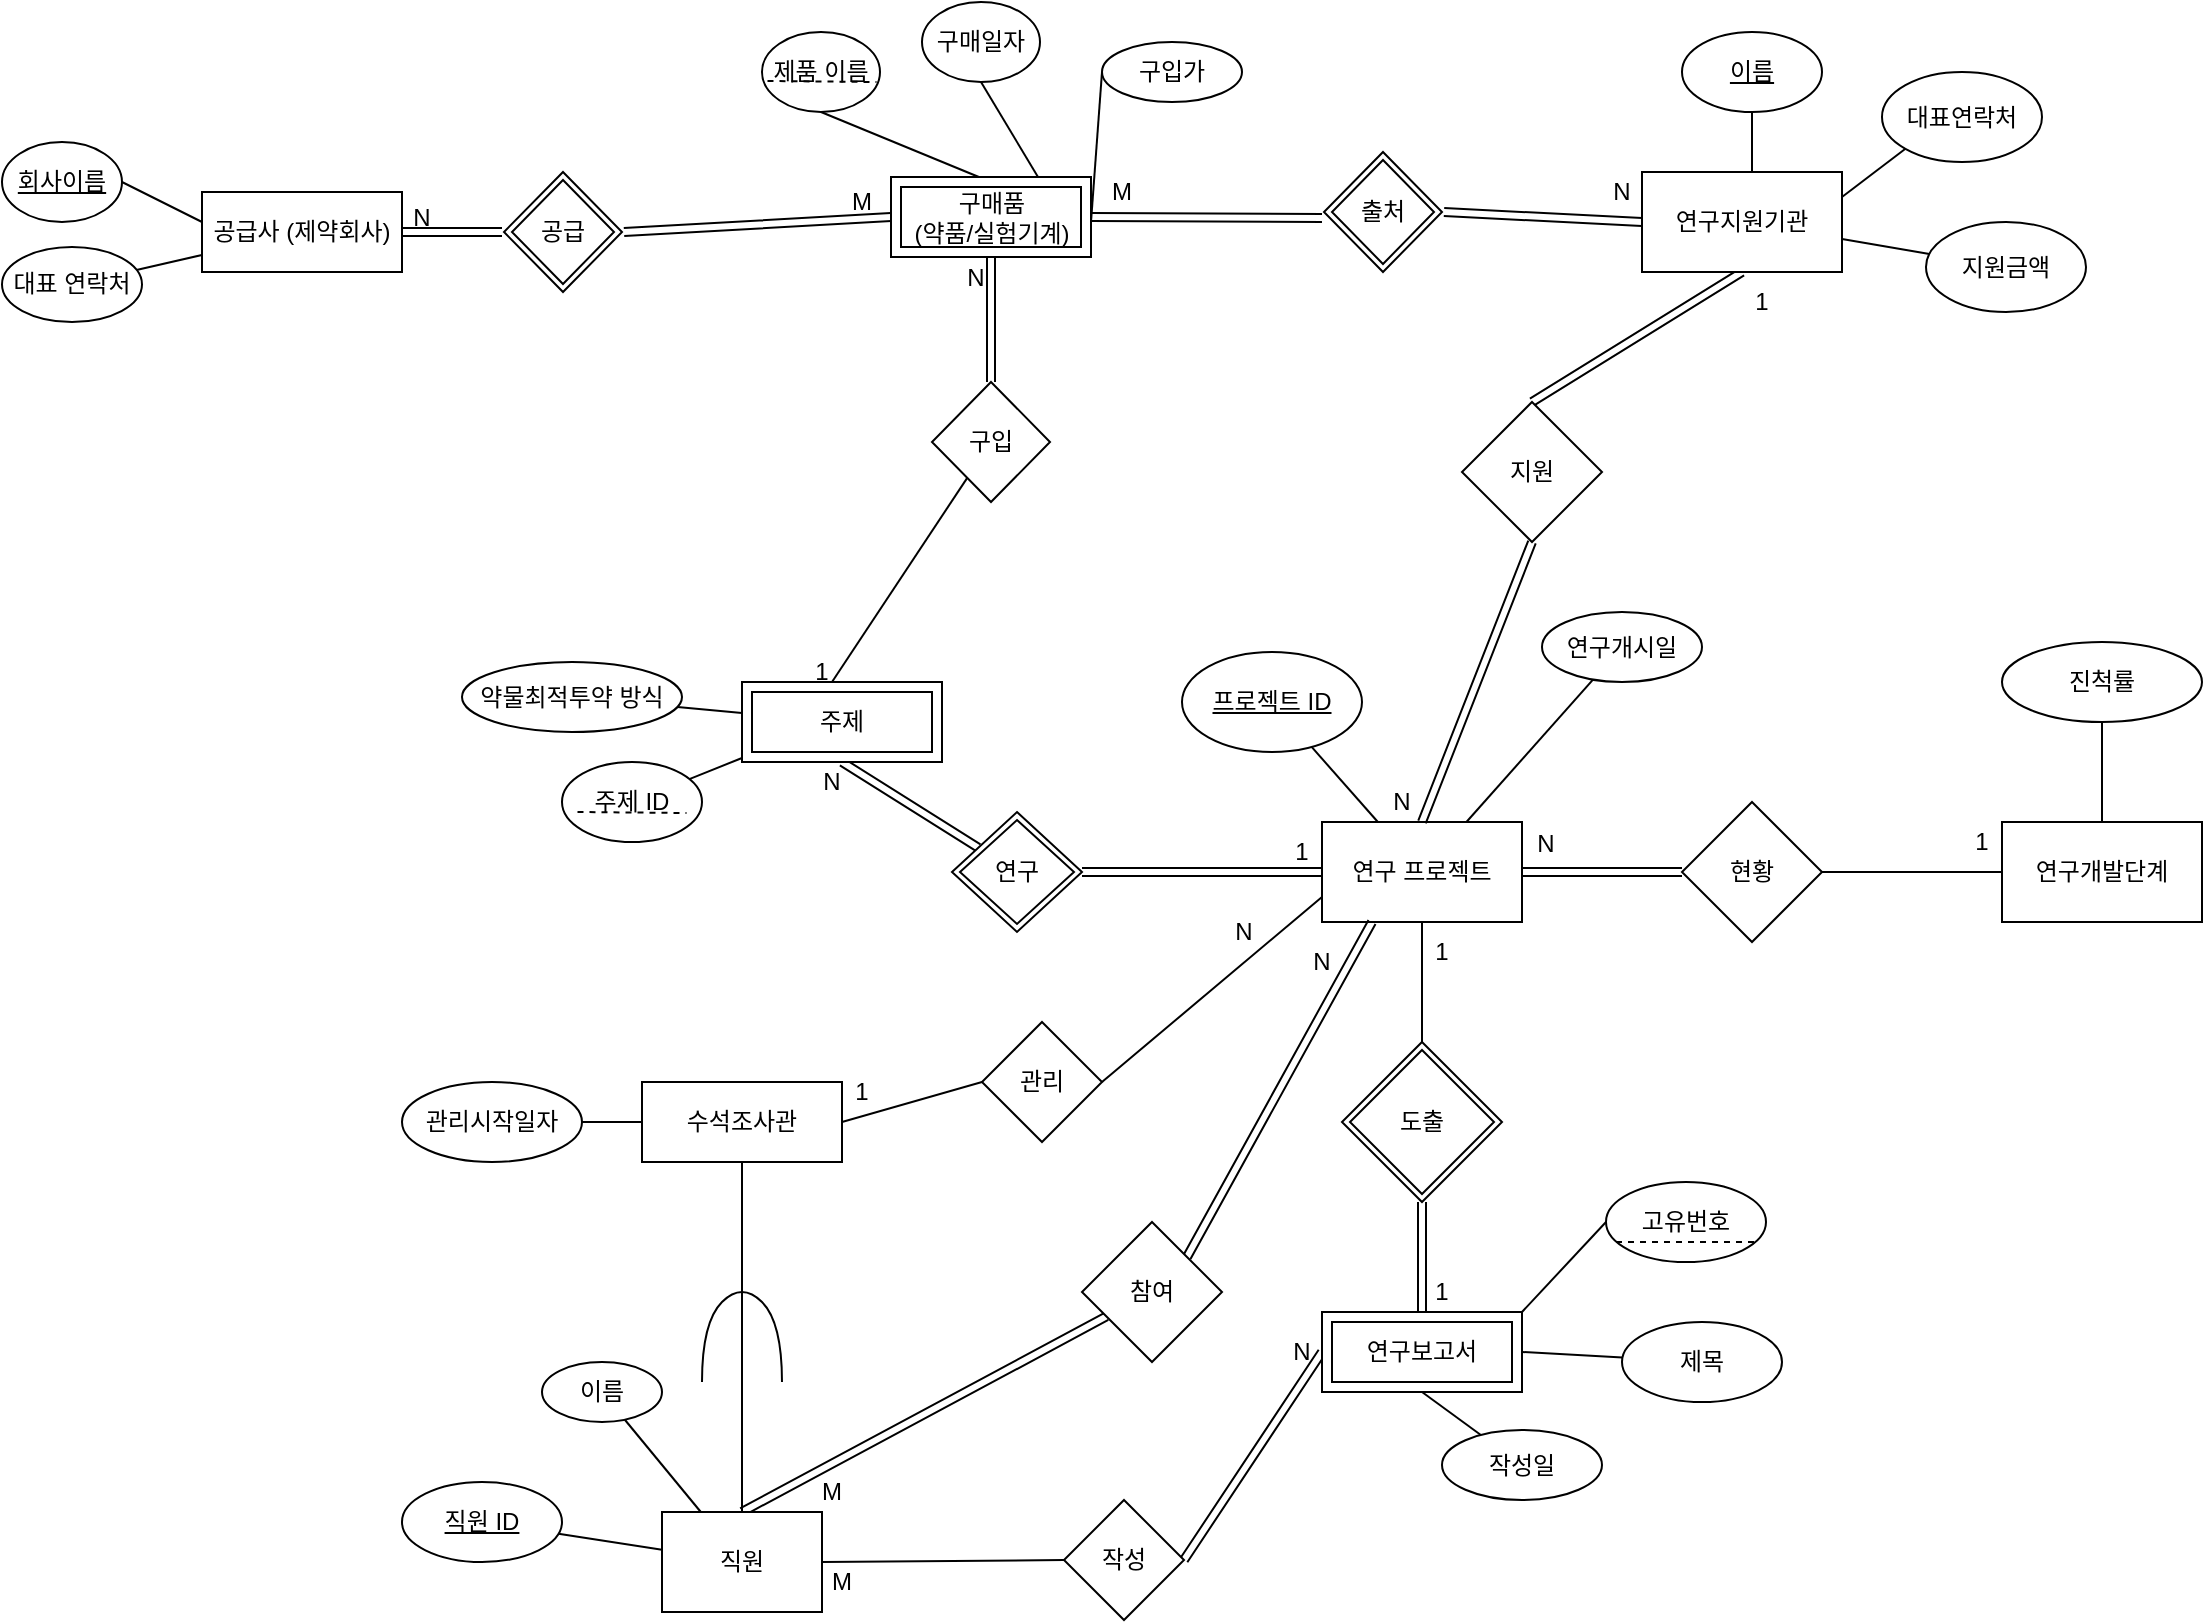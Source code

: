 <mxfile version="20.6.0" type="github">
  <diagram id="vzUAhLUFLshb-A-DB3ks" name="Page-1">
    <mxGraphModel dx="2276" dy="709" grid="1" gridSize="10" guides="1" tooltips="1" connect="1" arrows="1" fold="1" page="1" pageScale="1" pageWidth="850" pageHeight="1100" math="0" shadow="0">
      <root>
        <mxCell id="0" />
        <mxCell id="1" parent="0" />
        <mxCell id="ZPAmYN_CkGYpbZMgs9YU-39" value="제목" style="ellipse;whiteSpace=wrap;html=1;rounded=0;" parent="1" vertex="1">
          <mxGeometry x="500" y="800" width="80" height="40" as="geometry" />
        </mxCell>
        <mxCell id="ZPAmYN_CkGYpbZMgs9YU-15" style="rounded=0;orthogonalLoop=1;jettySize=auto;html=1;exitX=0.5;exitY=0;exitDx=0;exitDy=0;entryX=0.5;entryY=1;entryDx=0;entryDy=0;endArrow=none;endFill=0;startArrow=none;shape=link;" parent="1" source="e0IqUfnKc6lrpZg4XGxp-1" target="ZPAmYN_CkGYpbZMgs9YU-79" edge="1">
          <mxGeometry relative="1" as="geometry">
            <mxPoint x="410" y="480" as="targetPoint" />
          </mxGeometry>
        </mxCell>
        <mxCell id="ZPAmYN_CkGYpbZMgs9YU-18" value="" style="rounded=0;orthogonalLoop=1;jettySize=auto;html=1;endArrow=none;endFill=0;entryX=0.5;entryY=1;entryDx=0;entryDy=0;startArrow=none;shape=link;" parent="1" source="ZPAmYN_CkGYpbZMgs9YU-53" target="e0IqUfnKc6lrpZg4XGxp-54" edge="1">
          <mxGeometry relative="1" as="geometry">
            <mxPoint x="105" y="520" as="targetPoint" />
          </mxGeometry>
        </mxCell>
        <mxCell id="ZPAmYN_CkGYpbZMgs9YU-67" value="" style="edgeStyle=none;rounded=0;orthogonalLoop=1;jettySize=auto;html=1;endArrow=none;endFill=0;" parent="1" source="ZPAmYN_CkGYpbZMgs9YU-1" target="ZPAmYN_CkGYpbZMgs9YU-66" edge="1">
          <mxGeometry relative="1" as="geometry" />
        </mxCell>
        <mxCell id="ZPAmYN_CkGYpbZMgs9YU-69" style="edgeStyle=none;rounded=0;orthogonalLoop=1;jettySize=auto;html=1;exitX=1;exitY=0.5;exitDx=0;exitDy=0;entryX=0;entryY=0.5;entryDx=0;entryDy=0;endArrow=none;endFill=0;shape=link;" parent="1" source="ZPAmYN_CkGYpbZMgs9YU-1" target="ZPAmYN_CkGYpbZMgs9YU-68" edge="1">
          <mxGeometry relative="1" as="geometry" />
        </mxCell>
        <mxCell id="ZPAmYN_CkGYpbZMgs9YU-78" value="" style="edgeStyle=none;rounded=0;orthogonalLoop=1;jettySize=auto;html=1;endArrow=none;endFill=0;" parent="1" source="ZPAmYN_CkGYpbZMgs9YU-1" target="ZPAmYN_CkGYpbZMgs9YU-77" edge="1">
          <mxGeometry relative="1" as="geometry" />
        </mxCell>
        <mxCell id="ZPAmYN_CkGYpbZMgs9YU-1" value="연구 프로젝트" style="rounded=0;whiteSpace=wrap;html=1;" parent="1" vertex="1">
          <mxGeometry x="350" y="550" width="100" height="50" as="geometry" />
        </mxCell>
        <mxCell id="ZPAmYN_CkGYpbZMgs9YU-13" value="" style="edgeStyle=orthogonalEdgeStyle;rounded=0;orthogonalLoop=1;jettySize=auto;html=1;endArrow=none;endFill=0;" parent="1" source="ZPAmYN_CkGYpbZMgs9YU-5" target="ZPAmYN_CkGYpbZMgs9YU-12" edge="1">
          <mxGeometry relative="1" as="geometry" />
        </mxCell>
        <mxCell id="ZPAmYN_CkGYpbZMgs9YU-5" value="연구개발단계" style="rounded=0;whiteSpace=wrap;html=1;" parent="1" vertex="1">
          <mxGeometry x="690" y="550" width="100" height="50" as="geometry" />
        </mxCell>
        <mxCell id="ZPAmYN_CkGYpbZMgs9YU-12" value="진척률" style="ellipse;whiteSpace=wrap;html=1;rounded=0;" parent="1" vertex="1">
          <mxGeometry x="690" y="460" width="100" height="40" as="geometry" />
        </mxCell>
        <mxCell id="ZPAmYN_CkGYpbZMgs9YU-22" value="" style="edgeStyle=none;rounded=0;orthogonalLoop=1;jettySize=auto;html=1;endArrow=none;endFill=0;" parent="1" target="ZPAmYN_CkGYpbZMgs9YU-21" edge="1">
          <mxGeometry relative="1" as="geometry">
            <mxPoint x="60" y="495.555" as="sourcePoint" />
          </mxGeometry>
        </mxCell>
        <mxCell id="ZPAmYN_CkGYpbZMgs9YU-74" value="" style="edgeStyle=none;rounded=0;orthogonalLoop=1;jettySize=auto;html=1;endArrow=none;endFill=0;" parent="1" target="ZPAmYN_CkGYpbZMgs9YU-73" edge="1">
          <mxGeometry relative="1" as="geometry">
            <mxPoint x="60" y="518.0" as="sourcePoint" />
          </mxGeometry>
        </mxCell>
        <mxCell id="e0IqUfnKc6lrpZg4XGxp-12" style="rounded=0;orthogonalLoop=1;jettySize=auto;html=1;exitX=0.5;exitY=0;exitDx=0;exitDy=0;endArrow=none;endFill=0;" parent="1" target="e0IqUfnKc6lrpZg4XGxp-11" edge="1">
          <mxGeometry relative="1" as="geometry">
            <mxPoint x="105" y="480" as="sourcePoint" />
          </mxGeometry>
        </mxCell>
        <mxCell id="ZPAmYN_CkGYpbZMgs9YU-21" value="약물최적투약 방식" style="ellipse;whiteSpace=wrap;html=1;rounded=0;" parent="1" vertex="1">
          <mxGeometry x="-80" y="470" width="110" height="35" as="geometry" />
        </mxCell>
        <mxCell id="ZPAmYN_CkGYpbZMgs9YU-33" value="" style="edgeStyle=none;rounded=0;orthogonalLoop=1;jettySize=auto;html=1;endArrow=none;endFill=0;exitX=0.5;exitY=1;exitDx=0;exitDy=0;" parent="1" source="e0IqUfnKc6lrpZg4XGxp-55" target="ZPAmYN_CkGYpbZMgs9YU-32" edge="1">
          <mxGeometry relative="1" as="geometry">
            <mxPoint x="422.044" y="840" as="sourcePoint" />
          </mxGeometry>
        </mxCell>
        <mxCell id="ZPAmYN_CkGYpbZMgs9YU-40" value="" style="edgeStyle=none;rounded=0;orthogonalLoop=1;jettySize=auto;html=1;endArrow=none;endFill=0;exitX=1;exitY=0.5;exitDx=0;exitDy=0;" parent="1" source="e0IqUfnKc6lrpZg4XGxp-55" target="ZPAmYN_CkGYpbZMgs9YU-39" edge="1">
          <mxGeometry relative="1" as="geometry">
            <mxPoint x="450" y="814.106" as="sourcePoint" />
          </mxGeometry>
        </mxCell>
        <mxCell id="ZPAmYN_CkGYpbZMgs9YU-29" style="edgeStyle=none;rounded=0;orthogonalLoop=1;jettySize=auto;html=1;exitX=0.5;exitY=1;exitDx=0;exitDy=0;entryX=0.5;entryY=0;entryDx=0;entryDy=0;endArrow=none;endFill=0;shape=link;" parent="1" source="ZPAmYN_CkGYpbZMgs9YU-27" edge="1">
          <mxGeometry relative="1" as="geometry">
            <mxPoint x="400" y="790" as="targetPoint" />
          </mxGeometry>
        </mxCell>
        <mxCell id="ZPAmYN_CkGYpbZMgs9YU-57" style="edgeStyle=none;rounded=0;orthogonalLoop=1;jettySize=auto;html=1;exitX=0.5;exitY=0;exitDx=0;exitDy=0;entryX=0.5;entryY=1;entryDx=0;entryDy=0;endArrow=none;endFill=0;" parent="1" source="ZPAmYN_CkGYpbZMgs9YU-27" target="ZPAmYN_CkGYpbZMgs9YU-1" edge="1">
          <mxGeometry relative="1" as="geometry" />
        </mxCell>
        <mxCell id="lQKCSq2njNjXHG3kiDD_-39" value="" style="edgeStyle=none;shape=link;rounded=0;orthogonalLoop=1;jettySize=auto;html=1;endArrow=none;endFill=0;" edge="1" parent="1" source="ZPAmYN_CkGYpbZMgs9YU-27">
          <mxGeometry relative="1" as="geometry">
            <mxPoint x="400" y="820" as="targetPoint" />
          </mxGeometry>
        </mxCell>
        <mxCell id="ZPAmYN_CkGYpbZMgs9YU-27" value="도출" style="rhombus;whiteSpace=wrap;html=1;double=1;" parent="1" vertex="1">
          <mxGeometry x="360" y="660" width="80" height="80" as="geometry" />
        </mxCell>
        <mxCell id="ZPAmYN_CkGYpbZMgs9YU-32" value="작성일" style="ellipse;whiteSpace=wrap;html=1;rounded=0;" parent="1" vertex="1">
          <mxGeometry x="410" y="854" width="80" height="35" as="geometry" />
        </mxCell>
        <mxCell id="ZPAmYN_CkGYpbZMgs9YU-42" value="" style="edgeStyle=none;rounded=0;orthogonalLoop=1;jettySize=auto;html=1;endArrow=none;endFill=0;" parent="1" source="ZPAmYN_CkGYpbZMgs9YU-38" target="ZPAmYN_CkGYpbZMgs9YU-41" edge="1">
          <mxGeometry relative="1" as="geometry" />
        </mxCell>
        <mxCell id="ZPAmYN_CkGYpbZMgs9YU-44" value="" style="edgeStyle=none;rounded=0;orthogonalLoop=1;jettySize=auto;html=1;endArrow=none;endFill=0;" parent="1" source="ZPAmYN_CkGYpbZMgs9YU-38" target="ZPAmYN_CkGYpbZMgs9YU-43" edge="1">
          <mxGeometry relative="1" as="geometry" />
        </mxCell>
        <mxCell id="ZPAmYN_CkGYpbZMgs9YU-49" style="edgeStyle=none;rounded=0;orthogonalLoop=1;jettySize=auto;html=1;exitX=0.5;exitY=0;exitDx=0;exitDy=0;endArrow=none;endFill=0;shape=link;" parent="1" source="ZPAmYN_CkGYpbZMgs9YU-38" target="ZPAmYN_CkGYpbZMgs9YU-47" edge="1">
          <mxGeometry relative="1" as="geometry" />
        </mxCell>
        <mxCell id="ZPAmYN_CkGYpbZMgs9YU-62" style="edgeStyle=none;rounded=0;orthogonalLoop=1;jettySize=auto;html=1;exitX=1;exitY=0.5;exitDx=0;exitDy=0;entryX=0;entryY=0.5;entryDx=0;entryDy=0;endArrow=none;endFill=0;" parent="1" source="ZPAmYN_CkGYpbZMgs9YU-38" target="ZPAmYN_CkGYpbZMgs9YU-61" edge="1">
          <mxGeometry relative="1" as="geometry" />
        </mxCell>
        <mxCell id="ZPAmYN_CkGYpbZMgs9YU-38" value="직원" style="rounded=0;whiteSpace=wrap;html=1;" parent="1" vertex="1">
          <mxGeometry x="20" y="895" width="80" height="50" as="geometry" />
        </mxCell>
        <mxCell id="ZPAmYN_CkGYpbZMgs9YU-41" value="&lt;u&gt;직원 ID&lt;/u&gt;" style="ellipse;whiteSpace=wrap;html=1;rounded=0;" parent="1" vertex="1">
          <mxGeometry x="-110" y="880" width="80" height="40" as="geometry" />
        </mxCell>
        <mxCell id="ZPAmYN_CkGYpbZMgs9YU-43" value="이름" style="ellipse;whiteSpace=wrap;html=1;rounded=0;" parent="1" vertex="1">
          <mxGeometry x="-40" y="820" width="60" height="30" as="geometry" />
        </mxCell>
        <mxCell id="ZPAmYN_CkGYpbZMgs9YU-50" style="edgeStyle=none;rounded=0;orthogonalLoop=1;jettySize=auto;html=1;exitX=1;exitY=0;exitDx=0;exitDy=0;entryX=0.25;entryY=1;entryDx=0;entryDy=0;endArrow=none;endFill=0;shape=link;" parent="1" source="ZPAmYN_CkGYpbZMgs9YU-47" target="ZPAmYN_CkGYpbZMgs9YU-1" edge="1">
          <mxGeometry relative="1" as="geometry" />
        </mxCell>
        <mxCell id="ZPAmYN_CkGYpbZMgs9YU-47" value="참여" style="rhombus;whiteSpace=wrap;html=1;" parent="1" vertex="1">
          <mxGeometry x="230" y="750" width="70" height="70" as="geometry" />
        </mxCell>
        <mxCell id="ZPAmYN_CkGYpbZMgs9YU-51" value="M" style="text;html=1;strokeColor=none;fillColor=none;align=center;verticalAlign=middle;whiteSpace=wrap;rounded=0;" parent="1" vertex="1">
          <mxGeometry x="74.5" y="870" width="60" height="30" as="geometry" />
        </mxCell>
        <mxCell id="ZPAmYN_CkGYpbZMgs9YU-52" value="N" style="text;html=1;strokeColor=none;fillColor=none;align=center;verticalAlign=middle;whiteSpace=wrap;rounded=0;" parent="1" vertex="1">
          <mxGeometry x="320" y="605" width="60" height="30" as="geometry" />
        </mxCell>
        <mxCell id="ZPAmYN_CkGYpbZMgs9YU-53" value="연구" style="rhombus;whiteSpace=wrap;html=1;double=1;" parent="1" vertex="1">
          <mxGeometry x="165" y="545" width="65" height="60" as="geometry" />
        </mxCell>
        <mxCell id="ZPAmYN_CkGYpbZMgs9YU-54" value="" style="rounded=0;orthogonalLoop=1;jettySize=auto;html=1;endArrow=none;endFill=0;entryX=1;entryY=0.5;entryDx=0;entryDy=0;exitX=0;exitY=0.5;exitDx=0;exitDy=0;shape=link;" parent="1" source="ZPAmYN_CkGYpbZMgs9YU-1" target="ZPAmYN_CkGYpbZMgs9YU-53" edge="1">
          <mxGeometry relative="1" as="geometry">
            <mxPoint x="340" y="575" as="sourcePoint" />
            <mxPoint x="105" y="520" as="targetPoint" />
          </mxGeometry>
        </mxCell>
        <mxCell id="ZPAmYN_CkGYpbZMgs9YU-55" style="edgeStyle=none;shape=link;rounded=0;orthogonalLoop=1;jettySize=auto;html=1;entryX=0;entryY=0.5;entryDx=0;entryDy=0;endArrow=none;endFill=0;" parent="1" source="ZPAmYN_CkGYpbZMgs9YU-1" target="ZPAmYN_CkGYpbZMgs9YU-1" edge="1">
          <mxGeometry relative="1" as="geometry" />
        </mxCell>
        <mxCell id="ZPAmYN_CkGYpbZMgs9YU-56" value="1" style="text;html=1;strokeColor=none;fillColor=none;align=center;verticalAlign=middle;whiteSpace=wrap;rounded=0;" parent="1" vertex="1">
          <mxGeometry x="310" y="550" width="60" height="30" as="geometry" />
        </mxCell>
        <mxCell id="ZPAmYN_CkGYpbZMgs9YU-58" value="N" style="text;html=1;strokeColor=none;fillColor=none;align=center;verticalAlign=middle;whiteSpace=wrap;rounded=0;" parent="1" vertex="1">
          <mxGeometry x="74.5" y="515" width="60" height="30" as="geometry" />
        </mxCell>
        <mxCell id="ZPAmYN_CkGYpbZMgs9YU-63" style="edgeStyle=none;rounded=0;orthogonalLoop=1;jettySize=auto;html=1;exitX=1;exitY=0.5;exitDx=0;exitDy=0;entryX=0;entryY=0.5;entryDx=0;entryDy=0;endArrow=none;endFill=0;shape=link;" parent="1" source="ZPAmYN_CkGYpbZMgs9YU-61" target="e0IqUfnKc6lrpZg4XGxp-55" edge="1">
          <mxGeometry relative="1" as="geometry">
            <mxPoint x="350" y="815" as="targetPoint" />
          </mxGeometry>
        </mxCell>
        <mxCell id="ZPAmYN_CkGYpbZMgs9YU-61" value="작성" style="rhombus;whiteSpace=wrap;html=1;" parent="1" vertex="1">
          <mxGeometry x="221" y="889" width="60" height="60" as="geometry" />
        </mxCell>
        <mxCell id="ZPAmYN_CkGYpbZMgs9YU-64" value="M" style="text;html=1;strokeColor=none;fillColor=none;align=center;verticalAlign=middle;whiteSpace=wrap;rounded=0;" parent="1" vertex="1">
          <mxGeometry x="80" y="915" width="60" height="30" as="geometry" />
        </mxCell>
        <mxCell id="ZPAmYN_CkGYpbZMgs9YU-65" value="1" style="text;html=1;strokeColor=none;fillColor=none;align=center;verticalAlign=middle;whiteSpace=wrap;rounded=0;" parent="1" vertex="1">
          <mxGeometry x="380" y="770" width="60" height="30" as="geometry" />
        </mxCell>
        <mxCell id="ZPAmYN_CkGYpbZMgs9YU-66" value="&lt;u&gt;프로젝트 ID&lt;/u&gt;" style="ellipse;whiteSpace=wrap;html=1;rounded=0;" parent="1" vertex="1">
          <mxGeometry x="280" y="465" width="90" height="50" as="geometry" />
        </mxCell>
        <mxCell id="ZPAmYN_CkGYpbZMgs9YU-70" style="edgeStyle=none;rounded=0;orthogonalLoop=1;jettySize=auto;html=1;exitX=1;exitY=0.5;exitDx=0;exitDy=0;entryX=0;entryY=0.5;entryDx=0;entryDy=0;endArrow=none;endFill=0;" parent="1" source="ZPAmYN_CkGYpbZMgs9YU-68" target="ZPAmYN_CkGYpbZMgs9YU-5" edge="1">
          <mxGeometry relative="1" as="geometry" />
        </mxCell>
        <mxCell id="ZPAmYN_CkGYpbZMgs9YU-68" value="현황" style="rhombus;whiteSpace=wrap;html=1;" parent="1" vertex="1">
          <mxGeometry x="530" y="540" width="70" height="70" as="geometry" />
        </mxCell>
        <mxCell id="ZPAmYN_CkGYpbZMgs9YU-71" value="1" style="text;html=1;strokeColor=none;fillColor=none;align=center;verticalAlign=middle;whiteSpace=wrap;rounded=0;" parent="1" vertex="1">
          <mxGeometry x="650" y="545" width="60" height="30" as="geometry" />
        </mxCell>
        <mxCell id="ZPAmYN_CkGYpbZMgs9YU-72" value="N" style="text;html=1;strokeColor=none;fillColor=none;align=center;verticalAlign=middle;whiteSpace=wrap;rounded=0;" parent="1" vertex="1">
          <mxGeometry x="432" y="546" width="60" height="30" as="geometry" />
        </mxCell>
        <mxCell id="ZPAmYN_CkGYpbZMgs9YU-73" value="주제 ID" style="ellipse;whiteSpace=wrap;html=1;rounded=0;" parent="1" vertex="1">
          <mxGeometry x="-30" y="520" width="70" height="40" as="geometry" />
        </mxCell>
        <mxCell id="ZPAmYN_CkGYpbZMgs9YU-77" value="연구개시일" style="ellipse;whiteSpace=wrap;html=1;rounded=0;" parent="1" vertex="1">
          <mxGeometry x="460" y="445" width="80" height="35" as="geometry" />
        </mxCell>
        <mxCell id="e0IqUfnKc6lrpZg4XGxp-8" style="edgeStyle=orthogonalEdgeStyle;rounded=0;orthogonalLoop=1;jettySize=auto;html=1;exitX=0.5;exitY=0;exitDx=0;exitDy=0;entryX=0.5;entryY=1;entryDx=0;entryDy=0;endArrow=none;endFill=0;" parent="1" source="ZPAmYN_CkGYpbZMgs9YU-79" target="e0IqUfnKc6lrpZg4XGxp-7" edge="1">
          <mxGeometry relative="1" as="geometry" />
        </mxCell>
        <mxCell id="e0IqUfnKc6lrpZg4XGxp-10" value="" style="rounded=0;orthogonalLoop=1;jettySize=auto;html=1;endArrow=none;endFill=0;" parent="1" source="ZPAmYN_CkGYpbZMgs9YU-79" target="e0IqUfnKc6lrpZg4XGxp-9" edge="1">
          <mxGeometry relative="1" as="geometry" />
        </mxCell>
        <mxCell id="lQKCSq2njNjXHG3kiDD_-5" style="rounded=0;orthogonalLoop=1;jettySize=auto;html=1;exitX=1;exitY=0.25;exitDx=0;exitDy=0;entryX=0;entryY=1;entryDx=0;entryDy=0;endArrow=none;endFill=0;" edge="1" parent="1" source="ZPAmYN_CkGYpbZMgs9YU-79" target="lQKCSq2njNjXHG3kiDD_-4">
          <mxGeometry relative="1" as="geometry" />
        </mxCell>
        <mxCell id="ZPAmYN_CkGYpbZMgs9YU-79" value="연구지원기관" style="rounded=0;whiteSpace=wrap;html=1;" parent="1" vertex="1">
          <mxGeometry x="510" y="225" width="100" height="50" as="geometry" />
        </mxCell>
        <mxCell id="e0IqUfnKc6lrpZg4XGxp-35" style="edgeStyle=none;rounded=0;orthogonalLoop=1;jettySize=auto;html=1;exitX=0.75;exitY=0;exitDx=0;exitDy=0;entryX=0.5;entryY=1;entryDx=0;entryDy=0;endArrow=none;endFill=0;" parent="1" target="e0IqUfnKc6lrpZg4XGxp-34" edge="1">
          <mxGeometry relative="1" as="geometry">
            <mxPoint x="209.5" y="230" as="sourcePoint" />
          </mxGeometry>
        </mxCell>
        <mxCell id="e0IqUfnKc6lrpZg4XGxp-50" style="edgeStyle=none;rounded=0;orthogonalLoop=1;jettySize=auto;html=1;exitX=1;exitY=0.5;exitDx=0;exitDy=0;entryX=0;entryY=0.5;entryDx=0;entryDy=0;endArrow=none;endFill=0;" parent="1" target="e0IqUfnKc6lrpZg4XGxp-49" edge="1">
          <mxGeometry relative="1" as="geometry">
            <mxPoint x="234.5" y="250" as="sourcePoint" />
          </mxGeometry>
        </mxCell>
        <mxCell id="e0IqUfnKc6lrpZg4XGxp-1" value="지원" style="rhombus;whiteSpace=wrap;html=1;" parent="1" vertex="1">
          <mxGeometry x="420" y="340" width="70" height="70" as="geometry" />
        </mxCell>
        <mxCell id="e0IqUfnKc6lrpZg4XGxp-2" value="" style="rounded=0;orthogonalLoop=1;jettySize=auto;html=1;exitX=0.5;exitY=0;exitDx=0;exitDy=0;entryX=0.5;entryY=1;entryDx=0;entryDy=0;endArrow=none;endFill=0;shape=link;" parent="1" source="ZPAmYN_CkGYpbZMgs9YU-1" target="e0IqUfnKc6lrpZg4XGxp-1" edge="1">
          <mxGeometry relative="1" as="geometry">
            <mxPoint x="400" y="550" as="sourcePoint" />
            <mxPoint x="400" y="280" as="targetPoint" />
          </mxGeometry>
        </mxCell>
        <mxCell id="e0IqUfnKc6lrpZg4XGxp-4" value="1" style="text;html=1;strokeColor=none;fillColor=none;align=center;verticalAlign=middle;whiteSpace=wrap;rounded=0;" parent="1" vertex="1">
          <mxGeometry x="540" y="275" width="60" height="30" as="geometry" />
        </mxCell>
        <mxCell id="e0IqUfnKc6lrpZg4XGxp-5" value="N" style="text;html=1;strokeColor=none;fillColor=none;align=center;verticalAlign=middle;whiteSpace=wrap;rounded=0;" parent="1" vertex="1">
          <mxGeometry x="360" y="525" width="60" height="30" as="geometry" />
        </mxCell>
        <mxCell id="e0IqUfnKc6lrpZg4XGxp-7" value="&lt;u&gt;이름&lt;/u&gt;" style="ellipse;whiteSpace=wrap;html=1;rounded=0;" parent="1" vertex="1">
          <mxGeometry x="530" y="155" width="70" height="40" as="geometry" />
        </mxCell>
        <mxCell id="e0IqUfnKc6lrpZg4XGxp-9" value="지원금액" style="ellipse;whiteSpace=wrap;html=1;rounded=0;" parent="1" vertex="1">
          <mxGeometry x="652" y="250" width="80" height="45" as="geometry" />
        </mxCell>
        <mxCell id="e0IqUfnKc6lrpZg4XGxp-13" style="rounded=0;orthogonalLoop=1;jettySize=auto;html=1;exitX=0.5;exitY=0;exitDx=0;exitDy=0;endArrow=none;endFill=0;entryX=0.5;entryY=1;entryDx=0;entryDy=0;shape=link;" parent="1" source="e0IqUfnKc6lrpZg4XGxp-11" target="e0IqUfnKc6lrpZg4XGxp-53" edge="1">
          <mxGeometry relative="1" as="geometry">
            <mxPoint x="160" y="280" as="targetPoint" />
          </mxGeometry>
        </mxCell>
        <mxCell id="e0IqUfnKc6lrpZg4XGxp-11" value="구입" style="rhombus;whiteSpace=wrap;html=1;" parent="1" vertex="1">
          <mxGeometry x="155" y="330" width="59" height="60" as="geometry" />
        </mxCell>
        <mxCell id="e0IqUfnKc6lrpZg4XGxp-19" style="edgeStyle=orthogonalEdgeStyle;rounded=0;orthogonalLoop=1;jettySize=auto;html=1;exitX=1;exitY=0.5;exitDx=0;exitDy=0;endArrow=none;endFill=0;shape=link;" parent="1" source="e0IqUfnKc6lrpZg4XGxp-14" target="e0IqUfnKc6lrpZg4XGxp-16" edge="1">
          <mxGeometry relative="1" as="geometry" />
        </mxCell>
        <mxCell id="e0IqUfnKc6lrpZg4XGxp-25" style="rounded=0;orthogonalLoop=1;jettySize=auto;html=1;entryX=1;entryY=0.5;entryDx=0;entryDy=0;endArrow=none;endFill=0;" parent="1" target="e0IqUfnKc6lrpZg4XGxp-23" edge="1">
          <mxGeometry relative="1" as="geometry">
            <mxPoint x="-210" y="250" as="sourcePoint" />
          </mxGeometry>
        </mxCell>
        <mxCell id="e0IqUfnKc6lrpZg4XGxp-28" value="" style="edgeStyle=none;rounded=0;orthogonalLoop=1;jettySize=auto;html=1;endArrow=none;endFill=0;" parent="1" source="e0IqUfnKc6lrpZg4XGxp-14" target="e0IqUfnKc6lrpZg4XGxp-27" edge="1">
          <mxGeometry relative="1" as="geometry" />
        </mxCell>
        <mxCell id="e0IqUfnKc6lrpZg4XGxp-14" value="공급사 (제약회사)" style="rounded=0;whiteSpace=wrap;html=1;" parent="1" vertex="1">
          <mxGeometry x="-210" y="235" width="100" height="40" as="geometry" />
        </mxCell>
        <mxCell id="e0IqUfnKc6lrpZg4XGxp-20" style="rounded=0;orthogonalLoop=1;jettySize=auto;html=1;exitX=1;exitY=0.5;exitDx=0;exitDy=0;entryX=0;entryY=0.5;entryDx=0;entryDy=0;endArrow=none;endFill=0;shape=link;" parent="1" source="e0IqUfnKc6lrpZg4XGxp-16" target="e0IqUfnKc6lrpZg4XGxp-53" edge="1">
          <mxGeometry relative="1" as="geometry">
            <mxPoint x="134.5" y="250" as="targetPoint" />
          </mxGeometry>
        </mxCell>
        <mxCell id="e0IqUfnKc6lrpZg4XGxp-16" value="공급" style="rhombus;whiteSpace=wrap;html=1;perimeterSpacing=1;double=1;" parent="1" vertex="1">
          <mxGeometry x="-59" y="225" width="59" height="60" as="geometry" />
        </mxCell>
        <mxCell id="e0IqUfnKc6lrpZg4XGxp-21" value="N" style="text;html=1;strokeColor=none;fillColor=none;align=center;verticalAlign=middle;whiteSpace=wrap;rounded=0;" parent="1" vertex="1">
          <mxGeometry x="-130" y="232.5" width="60" height="30" as="geometry" />
        </mxCell>
        <mxCell id="e0IqUfnKc6lrpZg4XGxp-22" value="M" style="text;html=1;strokeColor=none;fillColor=none;align=center;verticalAlign=middle;whiteSpace=wrap;rounded=0;" parent="1" vertex="1">
          <mxGeometry x="90" y="225" width="60" height="30" as="geometry" />
        </mxCell>
        <mxCell id="e0IqUfnKc6lrpZg4XGxp-23" value="&lt;u&gt;회사이름&lt;/u&gt;" style="ellipse;whiteSpace=wrap;html=1;" parent="1" vertex="1">
          <mxGeometry x="-310" y="210" width="60" height="40" as="geometry" />
        </mxCell>
        <mxCell id="e0IqUfnKc6lrpZg4XGxp-27" value="대표 연락처" style="ellipse;whiteSpace=wrap;html=1;rounded=0;" parent="1" vertex="1">
          <mxGeometry x="-310" y="262.5" width="70" height="37.5" as="geometry" />
        </mxCell>
        <mxCell id="e0IqUfnKc6lrpZg4XGxp-31" style="edgeStyle=none;rounded=0;orthogonalLoop=1;jettySize=auto;html=1;exitX=0;exitY=0;exitDx=0;exitDy=0;entryX=0;entryY=0.5;entryDx=0;entryDy=0;endArrow=none;endFill=0;" parent="1" source="e0IqUfnKc6lrpZg4XGxp-14" target="e0IqUfnKc6lrpZg4XGxp-14" edge="1">
          <mxGeometry relative="1" as="geometry" />
        </mxCell>
        <mxCell id="e0IqUfnKc6lrpZg4XGxp-34" value="구매일자" style="ellipse;whiteSpace=wrap;html=1;" parent="1" vertex="1">
          <mxGeometry x="150" y="140" width="59" height="40" as="geometry" />
        </mxCell>
        <mxCell id="e0IqUfnKc6lrpZg4XGxp-37" style="edgeStyle=none;rounded=0;orthogonalLoop=1;jettySize=auto;html=1;exitX=0.5;exitY=1;exitDx=0;exitDy=0;entryX=0.5;entryY=0;entryDx=0;entryDy=0;endArrow=none;endFill=0;" parent="1" source="e0IqUfnKc6lrpZg4XGxp-36" edge="1">
          <mxGeometry relative="1" as="geometry">
            <mxPoint x="184.5" y="230" as="targetPoint" />
          </mxGeometry>
        </mxCell>
        <mxCell id="e0IqUfnKc6lrpZg4XGxp-36" value="제품 이름" style="ellipse;whiteSpace=wrap;html=1;" parent="1" vertex="1">
          <mxGeometry x="70" y="155" width="59" height="40" as="geometry" />
        </mxCell>
        <mxCell id="e0IqUfnKc6lrpZg4XGxp-49" value="구입가" style="ellipse;whiteSpace=wrap;html=1;rounded=0;" parent="1" vertex="1">
          <mxGeometry x="240" y="160" width="70" height="30" as="geometry" />
        </mxCell>
        <mxCell id="e0IqUfnKc6lrpZg4XGxp-53" value="구매품&lt;br&gt;(약품/실험기계)" style="shape=ext;margin=3;double=1;whiteSpace=wrap;html=1;align=center;rounded=0;shadow=0;glass=0;comic=0;sketch=0;fillStyle=auto;strokeColor=default;fontFamily=Helvetica;fontSize=12;fontColor=default;fillColor=default;" parent="1" vertex="1">
          <mxGeometry x="134.5" y="227.5" width="100" height="40" as="geometry" />
        </mxCell>
        <mxCell id="e0IqUfnKc6lrpZg4XGxp-54" value="주제" style="shape=ext;margin=3;double=1;whiteSpace=wrap;html=1;align=center;rounded=0;shadow=0;glass=0;comic=0;sketch=0;fillStyle=auto;strokeColor=default;fontFamily=Helvetica;fontSize=12;fontColor=default;fillColor=default;" parent="1" vertex="1">
          <mxGeometry x="60" y="480" width="100" height="40" as="geometry" />
        </mxCell>
        <mxCell id="e0IqUfnKc6lrpZg4XGxp-58" value="" style="edgeStyle=none;shape=link;rounded=0;orthogonalLoop=1;jettySize=auto;html=1;fontFamily=Helvetica;fontSize=12;fontColor=default;endArrow=none;endFill=0;exitX=0.5;exitY=0;exitDx=0;exitDy=0;" parent="1" source="e0IqUfnKc6lrpZg4XGxp-55" target="ZPAmYN_CkGYpbZMgs9YU-27" edge="1">
          <mxGeometry relative="1" as="geometry" />
        </mxCell>
        <mxCell id="lQKCSq2njNjXHG3kiDD_-8" style="edgeStyle=none;rounded=0;orthogonalLoop=1;jettySize=auto;html=1;exitX=1;exitY=0;exitDx=0;exitDy=0;entryX=0;entryY=0.5;entryDx=0;entryDy=0;endArrow=none;endFill=0;" edge="1" parent="1" source="e0IqUfnKc6lrpZg4XGxp-55" target="lQKCSq2njNjXHG3kiDD_-7">
          <mxGeometry relative="1" as="geometry" />
        </mxCell>
        <mxCell id="e0IqUfnKc6lrpZg4XGxp-55" value="연구보고서" style="shape=ext;margin=3;double=1;whiteSpace=wrap;html=1;align=center;rounded=0;shadow=0;glass=0;comic=0;sketch=0;fillStyle=auto;strokeColor=default;fontFamily=Helvetica;fontSize=12;fontColor=default;fillColor=default;" parent="1" vertex="1">
          <mxGeometry x="350" y="795" width="100" height="40" as="geometry" />
        </mxCell>
        <mxCell id="e0IqUfnKc6lrpZg4XGxp-62" value="" style="endArrow=none;html=1;rounded=0;dashed=1;fontFamily=Helvetica;fontSize=12;fontColor=default;" parent="1" edge="1">
          <mxGeometry width="50" height="50" relative="1" as="geometry">
            <mxPoint x="72.75" y="179.5" as="sourcePoint" />
            <mxPoint x="127.25" y="180" as="targetPoint" />
          </mxGeometry>
        </mxCell>
        <mxCell id="e0IqUfnKc6lrpZg4XGxp-63" value="" style="endArrow=none;html=1;rounded=0;dashed=1;fontFamily=Helvetica;fontSize=12;fontColor=default;" parent="1" edge="1">
          <mxGeometry width="50" height="50" relative="1" as="geometry">
            <mxPoint x="-22.25" y="545" as="sourcePoint" />
            <mxPoint x="32.25" y="545.5" as="targetPoint" />
          </mxGeometry>
        </mxCell>
        <mxCell id="e0IqUfnKc6lrpZg4XGxp-64" value="1" style="text;html=1;strokeColor=none;fillColor=none;align=center;verticalAlign=middle;whiteSpace=wrap;rounded=0;" parent="1" vertex="1">
          <mxGeometry x="70" y="460" width="60" height="30" as="geometry" />
        </mxCell>
        <mxCell id="e0IqUfnKc6lrpZg4XGxp-65" value="N" style="text;html=1;strokeColor=none;fillColor=none;align=center;verticalAlign=middle;whiteSpace=wrap;rounded=0;" parent="1" vertex="1">
          <mxGeometry x="147" y="262.5" width="60" height="30" as="geometry" />
        </mxCell>
        <mxCell id="e0IqUfnKc6lrpZg4XGxp-67" style="edgeStyle=none;rounded=0;orthogonalLoop=1;jettySize=auto;html=1;exitX=0.5;exitY=1;exitDx=0;exitDy=0;fontFamily=Helvetica;fontSize=12;fontColor=default;endArrow=none;endFill=0;" parent="1" source="e0IqUfnKc6lrpZg4XGxp-66" target="ZPAmYN_CkGYpbZMgs9YU-38" edge="1">
          <mxGeometry relative="1" as="geometry" />
        </mxCell>
        <mxCell id="e0IqUfnKc6lrpZg4XGxp-76" value="" style="rounded=0;orthogonalLoop=1;jettySize=auto;html=1;fontFamily=Helvetica;fontSize=12;fontColor=default;endArrow=none;endFill=0;" parent="1" source="e0IqUfnKc6lrpZg4XGxp-66" target="e0IqUfnKc6lrpZg4XGxp-74" edge="1">
          <mxGeometry relative="1" as="geometry" />
        </mxCell>
        <mxCell id="e0IqUfnKc6lrpZg4XGxp-78" style="edgeStyle=none;rounded=0;orthogonalLoop=1;jettySize=auto;html=1;exitX=1;exitY=0.5;exitDx=0;exitDy=0;entryX=0;entryY=0.5;entryDx=0;entryDy=0;fontFamily=Helvetica;fontSize=12;fontColor=default;endArrow=none;endFill=0;startArrow=none;" parent="1" source="e0IqUfnKc6lrpZg4XGxp-66" target="e0IqUfnKc6lrpZg4XGxp-77" edge="1">
          <mxGeometry relative="1" as="geometry" />
        </mxCell>
        <mxCell id="e0IqUfnKc6lrpZg4XGxp-66" value="수석조사관" style="whiteSpace=wrap;html=1;align=center;rounded=0;shadow=0;glass=0;comic=0;sketch=0;fillStyle=auto;strokeColor=default;fontFamily=Helvetica;fontSize=12;fontColor=default;fillColor=default;" parent="1" vertex="1">
          <mxGeometry x="10" y="680" width="100" height="40" as="geometry" />
        </mxCell>
        <mxCell id="e0IqUfnKc6lrpZg4XGxp-73" value="" style="endArrow=none;html=1;rounded=0;fontFamily=Helvetica;fontSize=12;fontColor=default;curved=1;" parent="1" edge="1">
          <mxGeometry width="50" height="50" relative="1" as="geometry">
            <mxPoint x="40" y="830" as="sourcePoint" />
            <mxPoint x="80" y="830" as="targetPoint" />
            <Array as="points">
              <mxPoint x="40" y="800" />
              <mxPoint x="60" y="780" />
              <mxPoint x="80" y="800" />
            </Array>
          </mxGeometry>
        </mxCell>
        <mxCell id="e0IqUfnKc6lrpZg4XGxp-74" value="관리시작일자" style="ellipse;whiteSpace=wrap;html=1;rounded=0;shadow=0;glass=0;comic=0;sketch=0;fillStyle=auto;" parent="1" vertex="1">
          <mxGeometry x="-110" y="680" width="90" height="40" as="geometry" />
        </mxCell>
        <mxCell id="e0IqUfnKc6lrpZg4XGxp-79" style="edgeStyle=none;rounded=0;orthogonalLoop=1;jettySize=auto;html=1;exitX=1;exitY=0.5;exitDx=0;exitDy=0;entryX=0;entryY=0.75;entryDx=0;entryDy=0;fontFamily=Helvetica;fontSize=12;fontColor=default;endArrow=none;endFill=0;" parent="1" source="e0IqUfnKc6lrpZg4XGxp-77" target="ZPAmYN_CkGYpbZMgs9YU-1" edge="1">
          <mxGeometry relative="1" as="geometry" />
        </mxCell>
        <mxCell id="e0IqUfnKc6lrpZg4XGxp-77" value="관리" style="rhombus;whiteSpace=wrap;html=1;" parent="1" vertex="1">
          <mxGeometry x="180" y="650" width="60" height="60" as="geometry" />
        </mxCell>
        <mxCell id="e0IqUfnKc6lrpZg4XGxp-81" value="1" style="text;html=1;strokeColor=none;fillColor=none;align=center;verticalAlign=middle;whiteSpace=wrap;rounded=0;" parent="1" vertex="1">
          <mxGeometry x="90" y="670" width="60" height="30" as="geometry" />
        </mxCell>
        <mxCell id="e0IqUfnKc6lrpZg4XGxp-83" value="N" style="text;html=1;strokeColor=none;fillColor=none;align=center;verticalAlign=middle;whiteSpace=wrap;rounded=0;" parent="1" vertex="1">
          <mxGeometry x="281" y="590" width="60" height="30" as="geometry" />
        </mxCell>
        <mxCell id="lQKCSq2njNjXHG3kiDD_-4" value="대표연락처" style="ellipse;whiteSpace=wrap;html=1;" vertex="1" parent="1">
          <mxGeometry x="630" y="175" width="80" height="45" as="geometry" />
        </mxCell>
        <mxCell id="lQKCSq2njNjXHG3kiDD_-7" value="고유번호" style="ellipse;whiteSpace=wrap;html=1;" vertex="1" parent="1">
          <mxGeometry x="492" y="730" width="80" height="40" as="geometry" />
        </mxCell>
        <mxCell id="e0IqUfnKc6lrpZg4XGxp-61" value="" style="endArrow=none;html=1;rounded=0;dashed=1;fontFamily=Helvetica;fontSize=12;fontColor=default;" parent="1" edge="1">
          <mxGeometry width="50" height="50" relative="1" as="geometry">
            <mxPoint x="497" y="760" as="sourcePoint" />
            <mxPoint x="567" y="760" as="targetPoint" />
          </mxGeometry>
        </mxCell>
        <mxCell id="lQKCSq2njNjXHG3kiDD_-13" value="출처" style="rhombus;whiteSpace=wrap;html=1;perimeterSpacing=1;double=1;" vertex="1" parent="1">
          <mxGeometry x="351" y="215" width="59" height="60" as="geometry" />
        </mxCell>
        <mxCell id="lQKCSq2njNjXHG3kiDD_-16" value="N" style="text;html=1;strokeColor=none;fillColor=none;align=center;verticalAlign=middle;whiteSpace=wrap;rounded=0;" vertex="1" parent="1">
          <mxGeometry x="470" y="220" width="60" height="30" as="geometry" />
        </mxCell>
        <mxCell id="lQKCSq2njNjXHG3kiDD_-17" value="" style="edgeStyle=none;rounded=0;orthogonalLoop=1;jettySize=auto;html=1;exitX=1;exitY=0.5;exitDx=0;exitDy=0;endArrow=none;endFill=0;entryX=0;entryY=0.5;entryDx=0;entryDy=0;shape=link;" edge="1" parent="1" source="lQKCSq2njNjXHG3kiDD_-13" target="ZPAmYN_CkGYpbZMgs9YU-79">
          <mxGeometry relative="1" as="geometry">
            <mxPoint x="411" y="245" as="sourcePoint" />
            <mxPoint x="510" y="248.322" as="targetPoint" />
          </mxGeometry>
        </mxCell>
        <mxCell id="lQKCSq2njNjXHG3kiDD_-20" style="edgeStyle=none;shape=link;rounded=0;orthogonalLoop=1;jettySize=auto;html=1;entryX=1;entryY=0.5;entryDx=0;entryDy=0;endArrow=none;endFill=0;" edge="1" parent="1" target="e0IqUfnKc6lrpZg4XGxp-53">
          <mxGeometry relative="1" as="geometry">
            <mxPoint x="350" y="248" as="sourcePoint" />
          </mxGeometry>
        </mxCell>
        <mxCell id="lQKCSq2njNjXHG3kiDD_-18" value="M" style="text;html=1;strokeColor=none;fillColor=none;align=center;verticalAlign=middle;whiteSpace=wrap;rounded=0;" vertex="1" parent="1">
          <mxGeometry x="220" y="220" width="60" height="30" as="geometry" />
        </mxCell>
        <mxCell id="lQKCSq2njNjXHG3kiDD_-47" value="1" style="text;html=1;strokeColor=none;fillColor=none;align=center;verticalAlign=middle;whiteSpace=wrap;rounded=0;" vertex="1" parent="1">
          <mxGeometry x="380" y="600" width="60" height="30" as="geometry" />
        </mxCell>
        <mxCell id="lQKCSq2njNjXHG3kiDD_-48" value="N" style="text;html=1;strokeColor=none;fillColor=none;align=center;verticalAlign=middle;whiteSpace=wrap;rounded=0;" vertex="1" parent="1">
          <mxGeometry x="310" y="800" width="60" height="30" as="geometry" />
        </mxCell>
      </root>
    </mxGraphModel>
  </diagram>
</mxfile>
